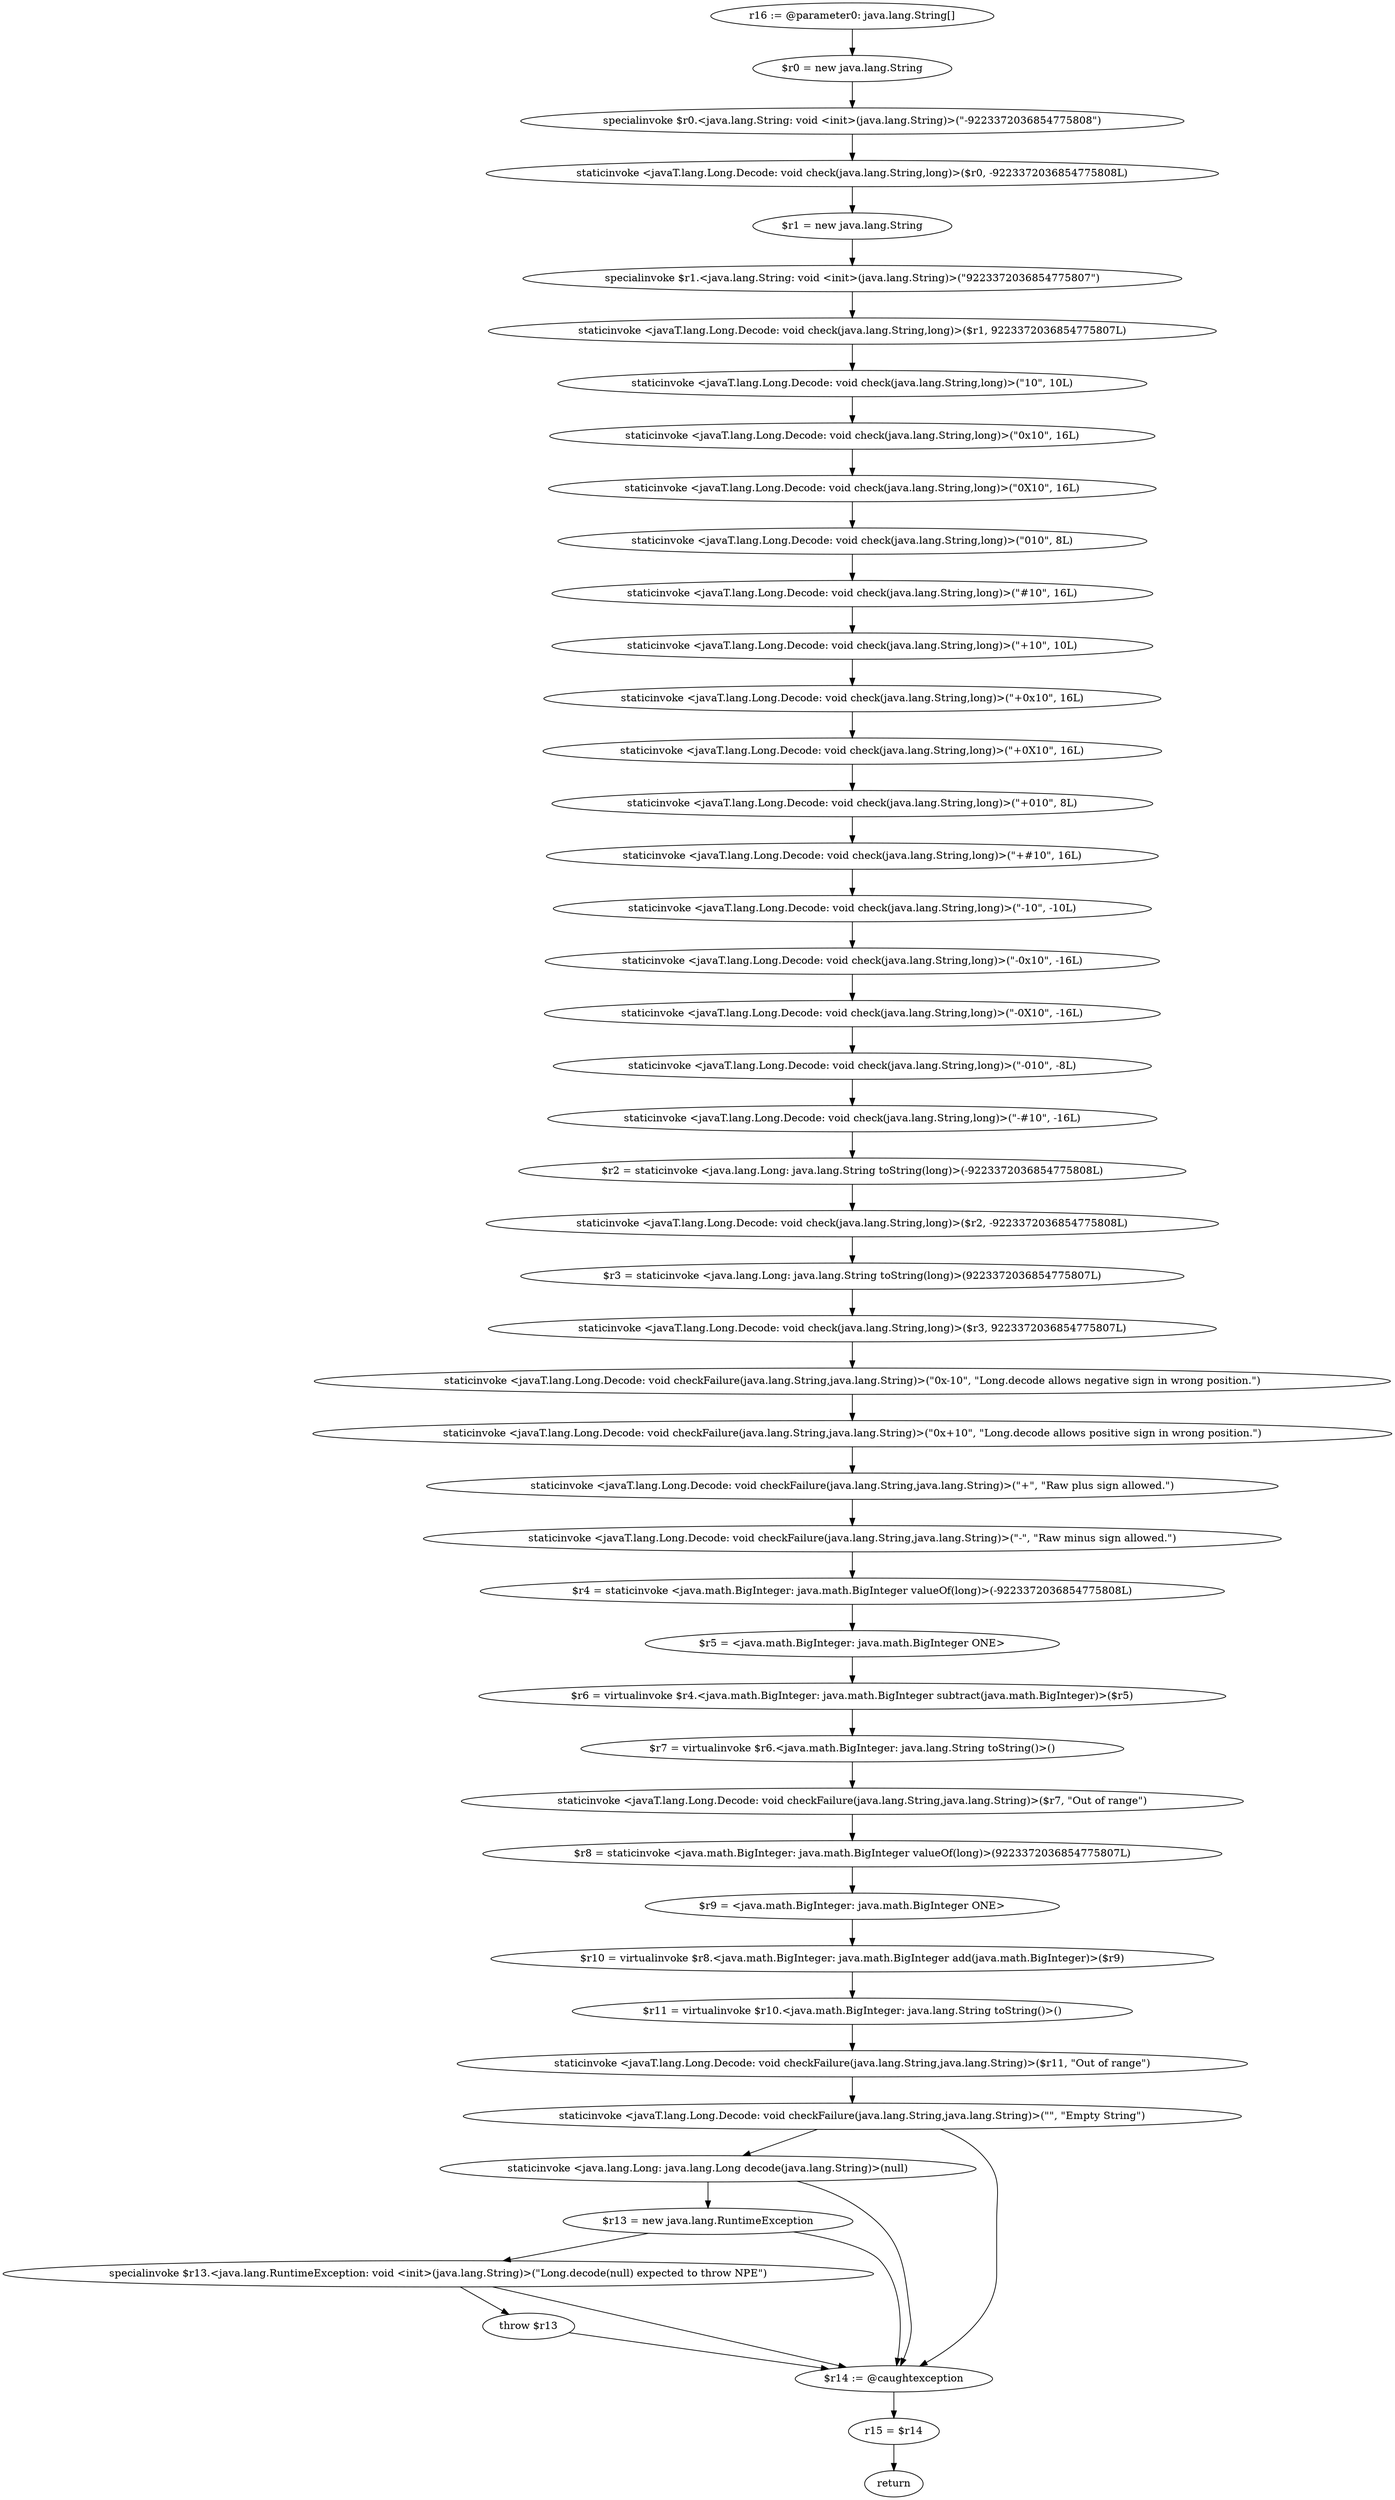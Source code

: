 digraph "unitGraph" {
    "r16 := @parameter0: java.lang.String[]"
    "$r0 = new java.lang.String"
    "specialinvoke $r0.<java.lang.String: void <init>(java.lang.String)>(\"-9223372036854775808\")"
    "staticinvoke <javaT.lang.Long.Decode: void check(java.lang.String,long)>($r0, -9223372036854775808L)"
    "$r1 = new java.lang.String"
    "specialinvoke $r1.<java.lang.String: void <init>(java.lang.String)>(\"9223372036854775807\")"
    "staticinvoke <javaT.lang.Long.Decode: void check(java.lang.String,long)>($r1, 9223372036854775807L)"
    "staticinvoke <javaT.lang.Long.Decode: void check(java.lang.String,long)>(\"10\", 10L)"
    "staticinvoke <javaT.lang.Long.Decode: void check(java.lang.String,long)>(\"0x10\", 16L)"
    "staticinvoke <javaT.lang.Long.Decode: void check(java.lang.String,long)>(\"0X10\", 16L)"
    "staticinvoke <javaT.lang.Long.Decode: void check(java.lang.String,long)>(\"010\", 8L)"
    "staticinvoke <javaT.lang.Long.Decode: void check(java.lang.String,long)>(\"#10\", 16L)"
    "staticinvoke <javaT.lang.Long.Decode: void check(java.lang.String,long)>(\"+10\", 10L)"
    "staticinvoke <javaT.lang.Long.Decode: void check(java.lang.String,long)>(\"+0x10\", 16L)"
    "staticinvoke <javaT.lang.Long.Decode: void check(java.lang.String,long)>(\"+0X10\", 16L)"
    "staticinvoke <javaT.lang.Long.Decode: void check(java.lang.String,long)>(\"+010\", 8L)"
    "staticinvoke <javaT.lang.Long.Decode: void check(java.lang.String,long)>(\"+#10\", 16L)"
    "staticinvoke <javaT.lang.Long.Decode: void check(java.lang.String,long)>(\"-10\", -10L)"
    "staticinvoke <javaT.lang.Long.Decode: void check(java.lang.String,long)>(\"-0x10\", -16L)"
    "staticinvoke <javaT.lang.Long.Decode: void check(java.lang.String,long)>(\"-0X10\", -16L)"
    "staticinvoke <javaT.lang.Long.Decode: void check(java.lang.String,long)>(\"-010\", -8L)"
    "staticinvoke <javaT.lang.Long.Decode: void check(java.lang.String,long)>(\"-#10\", -16L)"
    "$r2 = staticinvoke <java.lang.Long: java.lang.String toString(long)>(-9223372036854775808L)"
    "staticinvoke <javaT.lang.Long.Decode: void check(java.lang.String,long)>($r2, -9223372036854775808L)"
    "$r3 = staticinvoke <java.lang.Long: java.lang.String toString(long)>(9223372036854775807L)"
    "staticinvoke <javaT.lang.Long.Decode: void check(java.lang.String,long)>($r3, 9223372036854775807L)"
    "staticinvoke <javaT.lang.Long.Decode: void checkFailure(java.lang.String,java.lang.String)>(\"0x-10\", \"Long.decode allows negative sign in wrong position.\")"
    "staticinvoke <javaT.lang.Long.Decode: void checkFailure(java.lang.String,java.lang.String)>(\"0x+10\", \"Long.decode allows positive sign in wrong position.\")"
    "staticinvoke <javaT.lang.Long.Decode: void checkFailure(java.lang.String,java.lang.String)>(\"+\", \"Raw plus sign allowed.\")"
    "staticinvoke <javaT.lang.Long.Decode: void checkFailure(java.lang.String,java.lang.String)>(\"-\", \"Raw minus sign allowed.\")"
    "$r4 = staticinvoke <java.math.BigInteger: java.math.BigInteger valueOf(long)>(-9223372036854775808L)"
    "$r5 = <java.math.BigInteger: java.math.BigInteger ONE>"
    "$r6 = virtualinvoke $r4.<java.math.BigInteger: java.math.BigInteger subtract(java.math.BigInteger)>($r5)"
    "$r7 = virtualinvoke $r6.<java.math.BigInteger: java.lang.String toString()>()"
    "staticinvoke <javaT.lang.Long.Decode: void checkFailure(java.lang.String,java.lang.String)>($r7, \"Out of range\")"
    "$r8 = staticinvoke <java.math.BigInteger: java.math.BigInteger valueOf(long)>(9223372036854775807L)"
    "$r9 = <java.math.BigInteger: java.math.BigInteger ONE>"
    "$r10 = virtualinvoke $r8.<java.math.BigInteger: java.math.BigInteger add(java.math.BigInteger)>($r9)"
    "$r11 = virtualinvoke $r10.<java.math.BigInteger: java.lang.String toString()>()"
    "staticinvoke <javaT.lang.Long.Decode: void checkFailure(java.lang.String,java.lang.String)>($r11, \"Out of range\")"
    "staticinvoke <javaT.lang.Long.Decode: void checkFailure(java.lang.String,java.lang.String)>(\"\", \"Empty String\")"
    "staticinvoke <java.lang.Long: java.lang.Long decode(java.lang.String)>(null)"
    "$r13 = new java.lang.RuntimeException"
    "specialinvoke $r13.<java.lang.RuntimeException: void <init>(java.lang.String)>(\"Long.decode(null) expected to throw NPE\")"
    "throw $r13"
    "$r14 := @caughtexception"
    "r15 = $r14"
    "return"
    "r16 := @parameter0: java.lang.String[]"->"$r0 = new java.lang.String";
    "$r0 = new java.lang.String"->"specialinvoke $r0.<java.lang.String: void <init>(java.lang.String)>(\"-9223372036854775808\")";
    "specialinvoke $r0.<java.lang.String: void <init>(java.lang.String)>(\"-9223372036854775808\")"->"staticinvoke <javaT.lang.Long.Decode: void check(java.lang.String,long)>($r0, -9223372036854775808L)";
    "staticinvoke <javaT.lang.Long.Decode: void check(java.lang.String,long)>($r0, -9223372036854775808L)"->"$r1 = new java.lang.String";
    "$r1 = new java.lang.String"->"specialinvoke $r1.<java.lang.String: void <init>(java.lang.String)>(\"9223372036854775807\")";
    "specialinvoke $r1.<java.lang.String: void <init>(java.lang.String)>(\"9223372036854775807\")"->"staticinvoke <javaT.lang.Long.Decode: void check(java.lang.String,long)>($r1, 9223372036854775807L)";
    "staticinvoke <javaT.lang.Long.Decode: void check(java.lang.String,long)>($r1, 9223372036854775807L)"->"staticinvoke <javaT.lang.Long.Decode: void check(java.lang.String,long)>(\"10\", 10L)";
    "staticinvoke <javaT.lang.Long.Decode: void check(java.lang.String,long)>(\"10\", 10L)"->"staticinvoke <javaT.lang.Long.Decode: void check(java.lang.String,long)>(\"0x10\", 16L)";
    "staticinvoke <javaT.lang.Long.Decode: void check(java.lang.String,long)>(\"0x10\", 16L)"->"staticinvoke <javaT.lang.Long.Decode: void check(java.lang.String,long)>(\"0X10\", 16L)";
    "staticinvoke <javaT.lang.Long.Decode: void check(java.lang.String,long)>(\"0X10\", 16L)"->"staticinvoke <javaT.lang.Long.Decode: void check(java.lang.String,long)>(\"010\", 8L)";
    "staticinvoke <javaT.lang.Long.Decode: void check(java.lang.String,long)>(\"010\", 8L)"->"staticinvoke <javaT.lang.Long.Decode: void check(java.lang.String,long)>(\"#10\", 16L)";
    "staticinvoke <javaT.lang.Long.Decode: void check(java.lang.String,long)>(\"#10\", 16L)"->"staticinvoke <javaT.lang.Long.Decode: void check(java.lang.String,long)>(\"+10\", 10L)";
    "staticinvoke <javaT.lang.Long.Decode: void check(java.lang.String,long)>(\"+10\", 10L)"->"staticinvoke <javaT.lang.Long.Decode: void check(java.lang.String,long)>(\"+0x10\", 16L)";
    "staticinvoke <javaT.lang.Long.Decode: void check(java.lang.String,long)>(\"+0x10\", 16L)"->"staticinvoke <javaT.lang.Long.Decode: void check(java.lang.String,long)>(\"+0X10\", 16L)";
    "staticinvoke <javaT.lang.Long.Decode: void check(java.lang.String,long)>(\"+0X10\", 16L)"->"staticinvoke <javaT.lang.Long.Decode: void check(java.lang.String,long)>(\"+010\", 8L)";
    "staticinvoke <javaT.lang.Long.Decode: void check(java.lang.String,long)>(\"+010\", 8L)"->"staticinvoke <javaT.lang.Long.Decode: void check(java.lang.String,long)>(\"+#10\", 16L)";
    "staticinvoke <javaT.lang.Long.Decode: void check(java.lang.String,long)>(\"+#10\", 16L)"->"staticinvoke <javaT.lang.Long.Decode: void check(java.lang.String,long)>(\"-10\", -10L)";
    "staticinvoke <javaT.lang.Long.Decode: void check(java.lang.String,long)>(\"-10\", -10L)"->"staticinvoke <javaT.lang.Long.Decode: void check(java.lang.String,long)>(\"-0x10\", -16L)";
    "staticinvoke <javaT.lang.Long.Decode: void check(java.lang.String,long)>(\"-0x10\", -16L)"->"staticinvoke <javaT.lang.Long.Decode: void check(java.lang.String,long)>(\"-0X10\", -16L)";
    "staticinvoke <javaT.lang.Long.Decode: void check(java.lang.String,long)>(\"-0X10\", -16L)"->"staticinvoke <javaT.lang.Long.Decode: void check(java.lang.String,long)>(\"-010\", -8L)";
    "staticinvoke <javaT.lang.Long.Decode: void check(java.lang.String,long)>(\"-010\", -8L)"->"staticinvoke <javaT.lang.Long.Decode: void check(java.lang.String,long)>(\"-#10\", -16L)";
    "staticinvoke <javaT.lang.Long.Decode: void check(java.lang.String,long)>(\"-#10\", -16L)"->"$r2 = staticinvoke <java.lang.Long: java.lang.String toString(long)>(-9223372036854775808L)";
    "$r2 = staticinvoke <java.lang.Long: java.lang.String toString(long)>(-9223372036854775808L)"->"staticinvoke <javaT.lang.Long.Decode: void check(java.lang.String,long)>($r2, -9223372036854775808L)";
    "staticinvoke <javaT.lang.Long.Decode: void check(java.lang.String,long)>($r2, -9223372036854775808L)"->"$r3 = staticinvoke <java.lang.Long: java.lang.String toString(long)>(9223372036854775807L)";
    "$r3 = staticinvoke <java.lang.Long: java.lang.String toString(long)>(9223372036854775807L)"->"staticinvoke <javaT.lang.Long.Decode: void check(java.lang.String,long)>($r3, 9223372036854775807L)";
    "staticinvoke <javaT.lang.Long.Decode: void check(java.lang.String,long)>($r3, 9223372036854775807L)"->"staticinvoke <javaT.lang.Long.Decode: void checkFailure(java.lang.String,java.lang.String)>(\"0x-10\", \"Long.decode allows negative sign in wrong position.\")";
    "staticinvoke <javaT.lang.Long.Decode: void checkFailure(java.lang.String,java.lang.String)>(\"0x-10\", \"Long.decode allows negative sign in wrong position.\")"->"staticinvoke <javaT.lang.Long.Decode: void checkFailure(java.lang.String,java.lang.String)>(\"0x+10\", \"Long.decode allows positive sign in wrong position.\")";
    "staticinvoke <javaT.lang.Long.Decode: void checkFailure(java.lang.String,java.lang.String)>(\"0x+10\", \"Long.decode allows positive sign in wrong position.\")"->"staticinvoke <javaT.lang.Long.Decode: void checkFailure(java.lang.String,java.lang.String)>(\"+\", \"Raw plus sign allowed.\")";
    "staticinvoke <javaT.lang.Long.Decode: void checkFailure(java.lang.String,java.lang.String)>(\"+\", \"Raw plus sign allowed.\")"->"staticinvoke <javaT.lang.Long.Decode: void checkFailure(java.lang.String,java.lang.String)>(\"-\", \"Raw minus sign allowed.\")";
    "staticinvoke <javaT.lang.Long.Decode: void checkFailure(java.lang.String,java.lang.String)>(\"-\", \"Raw minus sign allowed.\")"->"$r4 = staticinvoke <java.math.BigInteger: java.math.BigInteger valueOf(long)>(-9223372036854775808L)";
    "$r4 = staticinvoke <java.math.BigInteger: java.math.BigInteger valueOf(long)>(-9223372036854775808L)"->"$r5 = <java.math.BigInteger: java.math.BigInteger ONE>";
    "$r5 = <java.math.BigInteger: java.math.BigInteger ONE>"->"$r6 = virtualinvoke $r4.<java.math.BigInteger: java.math.BigInteger subtract(java.math.BigInteger)>($r5)";
    "$r6 = virtualinvoke $r4.<java.math.BigInteger: java.math.BigInteger subtract(java.math.BigInteger)>($r5)"->"$r7 = virtualinvoke $r6.<java.math.BigInteger: java.lang.String toString()>()";
    "$r7 = virtualinvoke $r6.<java.math.BigInteger: java.lang.String toString()>()"->"staticinvoke <javaT.lang.Long.Decode: void checkFailure(java.lang.String,java.lang.String)>($r7, \"Out of range\")";
    "staticinvoke <javaT.lang.Long.Decode: void checkFailure(java.lang.String,java.lang.String)>($r7, \"Out of range\")"->"$r8 = staticinvoke <java.math.BigInteger: java.math.BigInteger valueOf(long)>(9223372036854775807L)";
    "$r8 = staticinvoke <java.math.BigInteger: java.math.BigInteger valueOf(long)>(9223372036854775807L)"->"$r9 = <java.math.BigInteger: java.math.BigInteger ONE>";
    "$r9 = <java.math.BigInteger: java.math.BigInteger ONE>"->"$r10 = virtualinvoke $r8.<java.math.BigInteger: java.math.BigInteger add(java.math.BigInteger)>($r9)";
    "$r10 = virtualinvoke $r8.<java.math.BigInteger: java.math.BigInteger add(java.math.BigInteger)>($r9)"->"$r11 = virtualinvoke $r10.<java.math.BigInteger: java.lang.String toString()>()";
    "$r11 = virtualinvoke $r10.<java.math.BigInteger: java.lang.String toString()>()"->"staticinvoke <javaT.lang.Long.Decode: void checkFailure(java.lang.String,java.lang.String)>($r11, \"Out of range\")";
    "staticinvoke <javaT.lang.Long.Decode: void checkFailure(java.lang.String,java.lang.String)>($r11, \"Out of range\")"->"staticinvoke <javaT.lang.Long.Decode: void checkFailure(java.lang.String,java.lang.String)>(\"\", \"Empty String\")";
    "staticinvoke <javaT.lang.Long.Decode: void checkFailure(java.lang.String,java.lang.String)>(\"\", \"Empty String\")"->"staticinvoke <java.lang.Long: java.lang.Long decode(java.lang.String)>(null)";
    "staticinvoke <javaT.lang.Long.Decode: void checkFailure(java.lang.String,java.lang.String)>(\"\", \"Empty String\")"->"$r14 := @caughtexception";
    "staticinvoke <java.lang.Long: java.lang.Long decode(java.lang.String)>(null)"->"$r13 = new java.lang.RuntimeException";
    "staticinvoke <java.lang.Long: java.lang.Long decode(java.lang.String)>(null)"->"$r14 := @caughtexception";
    "$r13 = new java.lang.RuntimeException"->"specialinvoke $r13.<java.lang.RuntimeException: void <init>(java.lang.String)>(\"Long.decode(null) expected to throw NPE\")";
    "$r13 = new java.lang.RuntimeException"->"$r14 := @caughtexception";
    "specialinvoke $r13.<java.lang.RuntimeException: void <init>(java.lang.String)>(\"Long.decode(null) expected to throw NPE\")"->"throw $r13";
    "specialinvoke $r13.<java.lang.RuntimeException: void <init>(java.lang.String)>(\"Long.decode(null) expected to throw NPE\")"->"$r14 := @caughtexception";
    "throw $r13"->"$r14 := @caughtexception";
    "$r14 := @caughtexception"->"r15 = $r14";
    "r15 = $r14"->"return";
}
